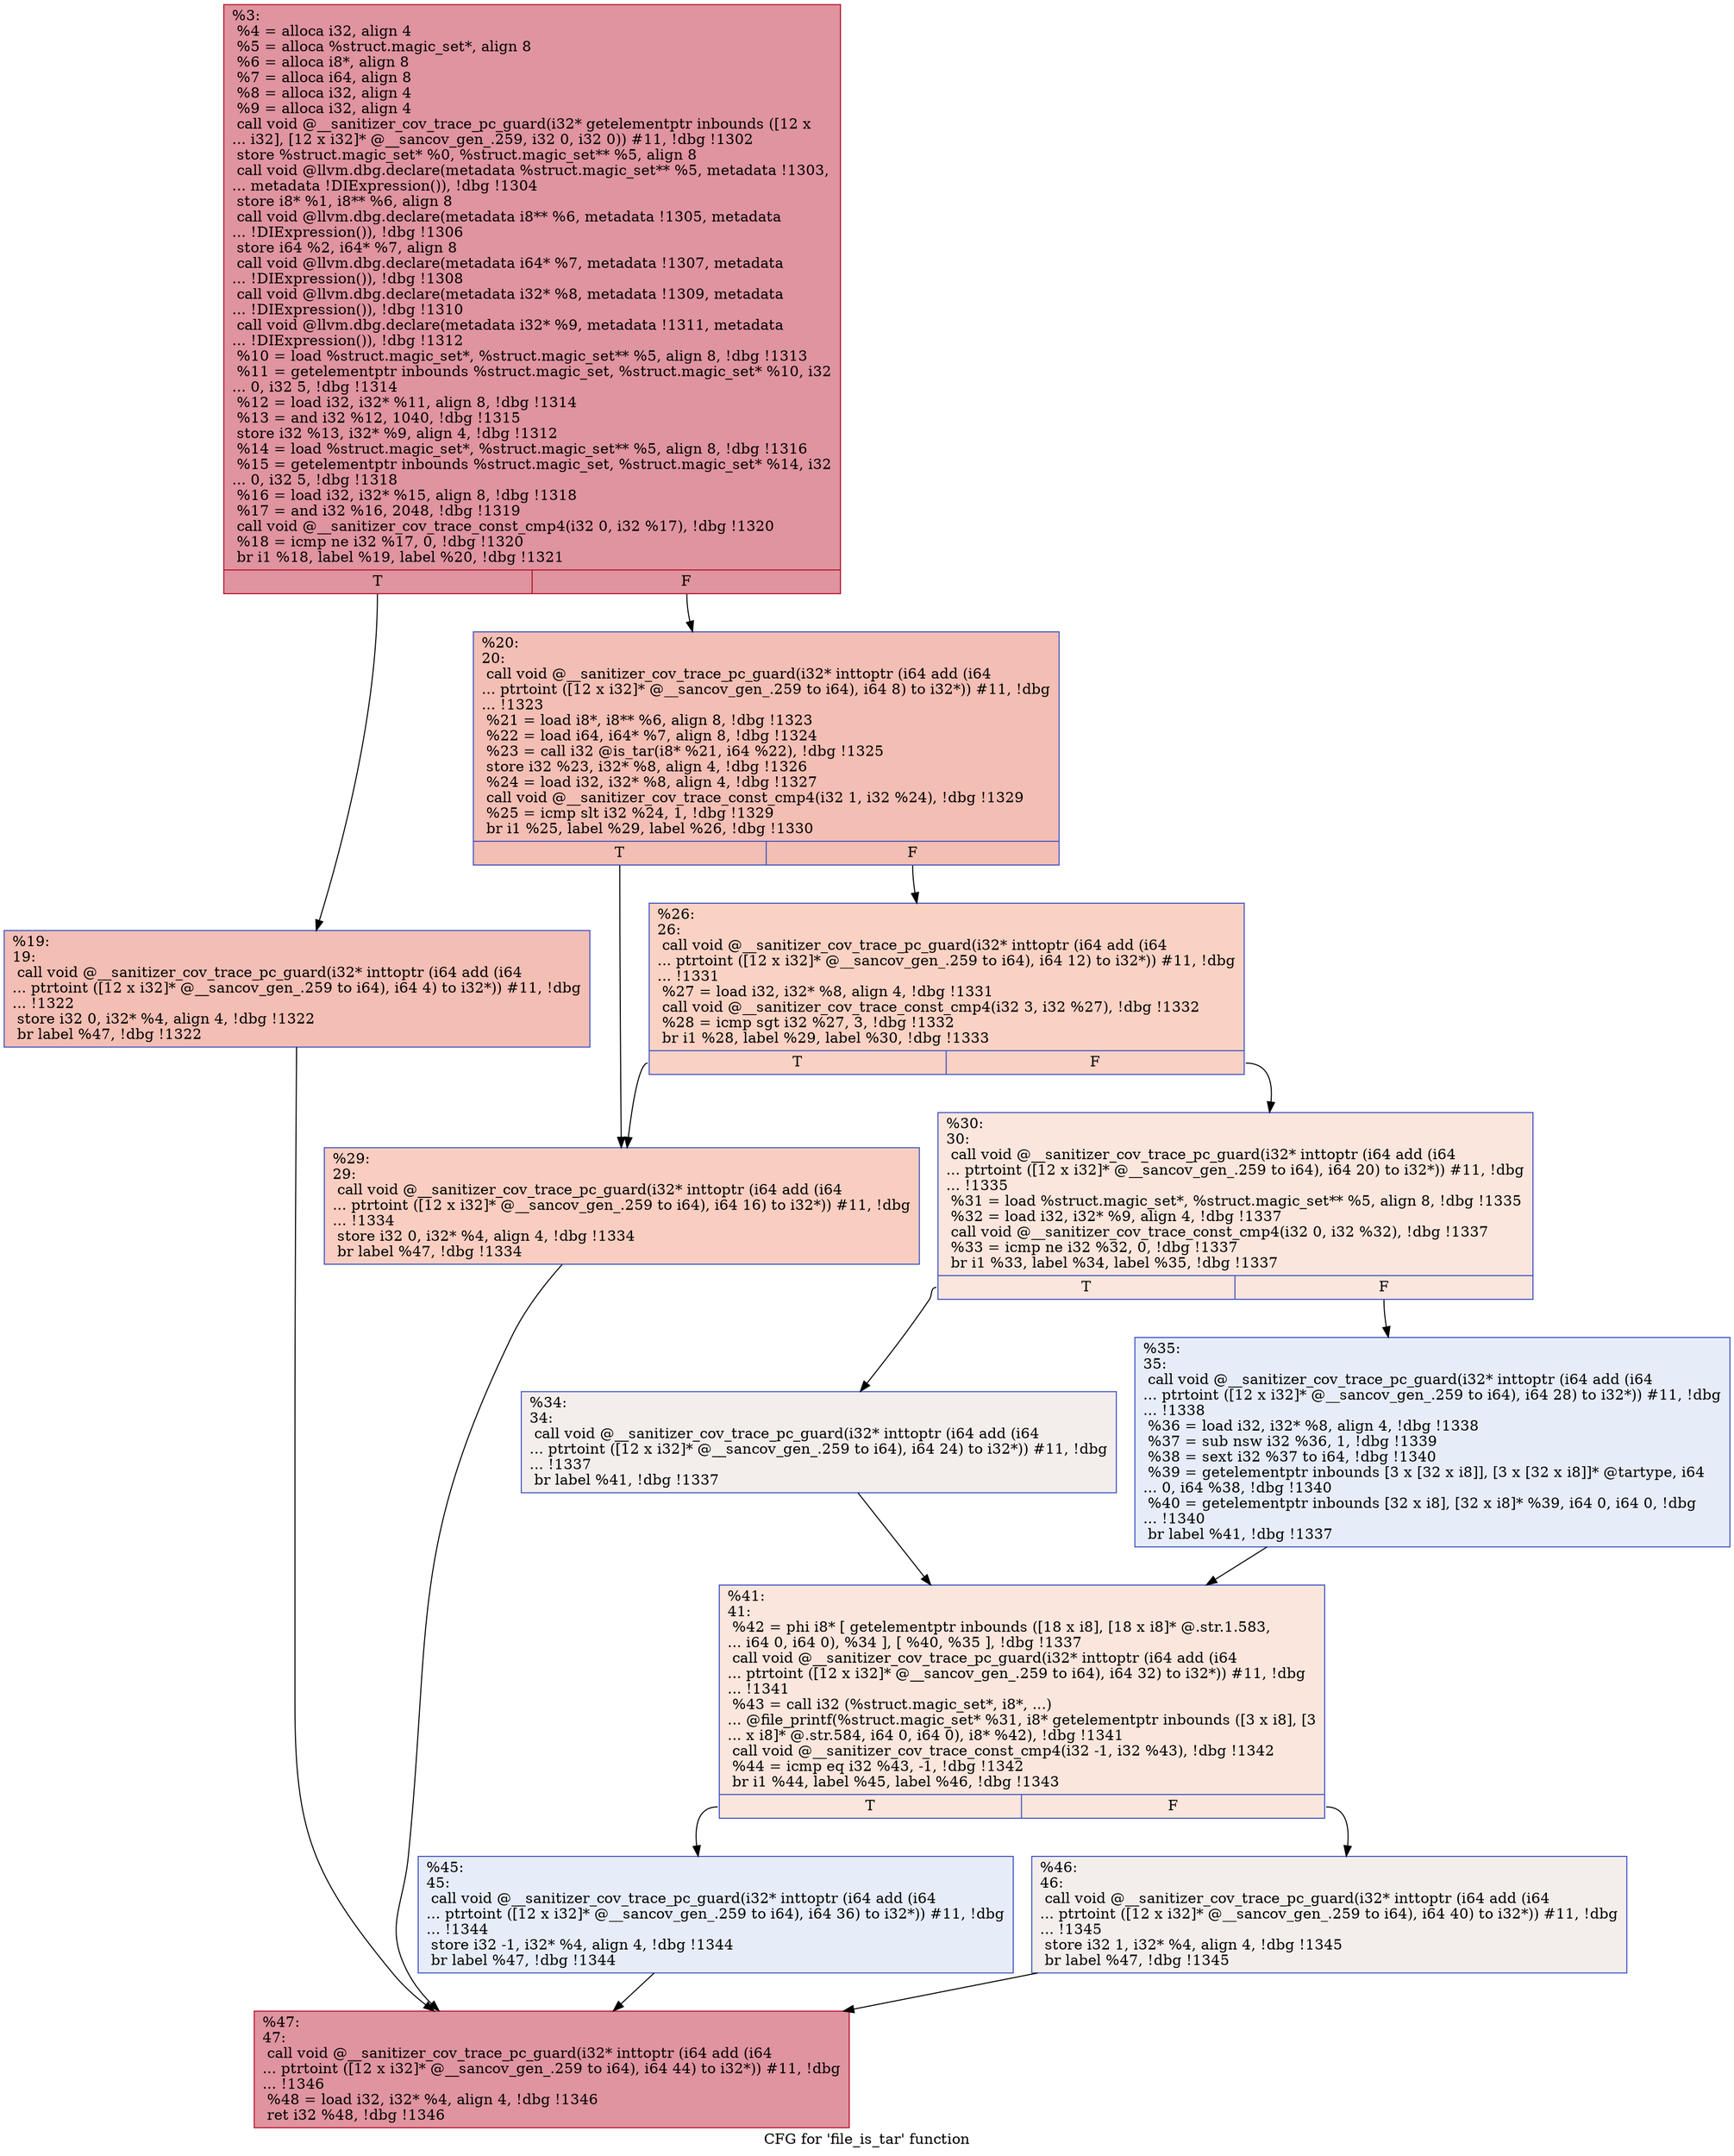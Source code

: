 digraph "CFG for 'file_is_tar' function" {
	label="CFG for 'file_is_tar' function";

	Node0x559c5ce04310 [shape=record,color="#b70d28ff", style=filled, fillcolor="#b70d2870",label="{%3:\l  %4 = alloca i32, align 4\l  %5 = alloca %struct.magic_set*, align 8\l  %6 = alloca i8*, align 8\l  %7 = alloca i64, align 8\l  %8 = alloca i32, align 4\l  %9 = alloca i32, align 4\l  call void @__sanitizer_cov_trace_pc_guard(i32* getelementptr inbounds ([12 x\l... i32], [12 x i32]* @__sancov_gen_.259, i32 0, i32 0)) #11, !dbg !1302\l  store %struct.magic_set* %0, %struct.magic_set** %5, align 8\l  call void @llvm.dbg.declare(metadata %struct.magic_set** %5, metadata !1303,\l... metadata !DIExpression()), !dbg !1304\l  store i8* %1, i8** %6, align 8\l  call void @llvm.dbg.declare(metadata i8** %6, metadata !1305, metadata\l... !DIExpression()), !dbg !1306\l  store i64 %2, i64* %7, align 8\l  call void @llvm.dbg.declare(metadata i64* %7, metadata !1307, metadata\l... !DIExpression()), !dbg !1308\l  call void @llvm.dbg.declare(metadata i32* %8, metadata !1309, metadata\l... !DIExpression()), !dbg !1310\l  call void @llvm.dbg.declare(metadata i32* %9, metadata !1311, metadata\l... !DIExpression()), !dbg !1312\l  %10 = load %struct.magic_set*, %struct.magic_set** %5, align 8, !dbg !1313\l  %11 = getelementptr inbounds %struct.magic_set, %struct.magic_set* %10, i32\l... 0, i32 5, !dbg !1314\l  %12 = load i32, i32* %11, align 8, !dbg !1314\l  %13 = and i32 %12, 1040, !dbg !1315\l  store i32 %13, i32* %9, align 4, !dbg !1312\l  %14 = load %struct.magic_set*, %struct.magic_set** %5, align 8, !dbg !1316\l  %15 = getelementptr inbounds %struct.magic_set, %struct.magic_set* %14, i32\l... 0, i32 5, !dbg !1318\l  %16 = load i32, i32* %15, align 8, !dbg !1318\l  %17 = and i32 %16, 2048, !dbg !1319\l  call void @__sanitizer_cov_trace_const_cmp4(i32 0, i32 %17), !dbg !1320\l  %18 = icmp ne i32 %17, 0, !dbg !1320\l  br i1 %18, label %19, label %20, !dbg !1321\l|{<s0>T|<s1>F}}"];
	Node0x559c5ce04310:s0 -> Node0x559c5ce17d70;
	Node0x559c5ce04310:s1 -> Node0x559c5ce17dc0;
	Node0x559c5ce17d70 [shape=record,color="#3d50c3ff", style=filled, fillcolor="#e36c5570",label="{%19:\l19:                                               \l  call void @__sanitizer_cov_trace_pc_guard(i32* inttoptr (i64 add (i64\l... ptrtoint ([12 x i32]* @__sancov_gen_.259 to i64), i64 4) to i32*)) #11, !dbg\l... !1322\l  store i32 0, i32* %4, align 4, !dbg !1322\l  br label %47, !dbg !1322\l}"];
	Node0x559c5ce17d70 -> Node0x559c5ce18090;
	Node0x559c5ce17dc0 [shape=record,color="#3d50c3ff", style=filled, fillcolor="#e36c5570",label="{%20:\l20:                                               \l  call void @__sanitizer_cov_trace_pc_guard(i32* inttoptr (i64 add (i64\l... ptrtoint ([12 x i32]* @__sancov_gen_.259 to i64), i64 8) to i32*)) #11, !dbg\l... !1323\l  %21 = load i8*, i8** %6, align 8, !dbg !1323\l  %22 = load i64, i64* %7, align 8, !dbg !1324\l  %23 = call i32 @is_tar(i8* %21, i64 %22), !dbg !1325\l  store i32 %23, i32* %8, align 4, !dbg !1326\l  %24 = load i32, i32* %8, align 4, !dbg !1327\l  call void @__sanitizer_cov_trace_const_cmp4(i32 1, i32 %24), !dbg !1329\l  %25 = icmp slt i32 %24, 1, !dbg !1329\l  br i1 %25, label %29, label %26, !dbg !1330\l|{<s0>T|<s1>F}}"];
	Node0x559c5ce17dc0:s0 -> Node0x559c5ce17e60;
	Node0x559c5ce17dc0:s1 -> Node0x559c5ce17e10;
	Node0x559c5ce17e10 [shape=record,color="#3d50c3ff", style=filled, fillcolor="#f4987a70",label="{%26:\l26:                                               \l  call void @__sanitizer_cov_trace_pc_guard(i32* inttoptr (i64 add (i64\l... ptrtoint ([12 x i32]* @__sancov_gen_.259 to i64), i64 12) to i32*)) #11, !dbg\l... !1331\l  %27 = load i32, i32* %8, align 4, !dbg !1331\l  call void @__sanitizer_cov_trace_const_cmp4(i32 3, i32 %27), !dbg !1332\l  %28 = icmp sgt i32 %27, 3, !dbg !1332\l  br i1 %28, label %29, label %30, !dbg !1333\l|{<s0>T|<s1>F}}"];
	Node0x559c5ce17e10:s0 -> Node0x559c5ce17e60;
	Node0x559c5ce17e10:s1 -> Node0x559c5ce17eb0;
	Node0x559c5ce17e60 [shape=record,color="#3d50c3ff", style=filled, fillcolor="#f2907270",label="{%29:\l29:                                               \l  call void @__sanitizer_cov_trace_pc_guard(i32* inttoptr (i64 add (i64\l... ptrtoint ([12 x i32]* @__sancov_gen_.259 to i64), i64 16) to i32*)) #11, !dbg\l... !1334\l  store i32 0, i32* %4, align 4, !dbg !1334\l  br label %47, !dbg !1334\l}"];
	Node0x559c5ce17e60 -> Node0x559c5ce18090;
	Node0x559c5ce17eb0 [shape=record,color="#3d50c3ff", style=filled, fillcolor="#f3c7b170",label="{%30:\l30:                                               \l  call void @__sanitizer_cov_trace_pc_guard(i32* inttoptr (i64 add (i64\l... ptrtoint ([12 x i32]* @__sancov_gen_.259 to i64), i64 20) to i32*)) #11, !dbg\l... !1335\l  %31 = load %struct.magic_set*, %struct.magic_set** %5, align 8, !dbg !1335\l  %32 = load i32, i32* %9, align 4, !dbg !1337\l  call void @__sanitizer_cov_trace_const_cmp4(i32 0, i32 %32), !dbg !1337\l  %33 = icmp ne i32 %32, 0, !dbg !1337\l  br i1 %33, label %34, label %35, !dbg !1337\l|{<s0>T|<s1>F}}"];
	Node0x559c5ce17eb0:s0 -> Node0x559c5ce17f00;
	Node0x559c5ce17eb0:s1 -> Node0x559c5ce17f50;
	Node0x559c5ce17f00 [shape=record,color="#3d50c3ff", style=filled, fillcolor="#e3d9d370",label="{%34:\l34:                                               \l  call void @__sanitizer_cov_trace_pc_guard(i32* inttoptr (i64 add (i64\l... ptrtoint ([12 x i32]* @__sancov_gen_.259 to i64), i64 24) to i32*)) #11, !dbg\l... !1337\l  br label %41, !dbg !1337\l}"];
	Node0x559c5ce17f00 -> Node0x559c5ce17fa0;
	Node0x559c5ce17f50 [shape=record,color="#3d50c3ff", style=filled, fillcolor="#c7d7f070",label="{%35:\l35:                                               \l  call void @__sanitizer_cov_trace_pc_guard(i32* inttoptr (i64 add (i64\l... ptrtoint ([12 x i32]* @__sancov_gen_.259 to i64), i64 28) to i32*)) #11, !dbg\l... !1338\l  %36 = load i32, i32* %8, align 4, !dbg !1338\l  %37 = sub nsw i32 %36, 1, !dbg !1339\l  %38 = sext i32 %37 to i64, !dbg !1340\l  %39 = getelementptr inbounds [3 x [32 x i8]], [3 x [32 x i8]]* @tartype, i64\l... 0, i64 %38, !dbg !1340\l  %40 = getelementptr inbounds [32 x i8], [32 x i8]* %39, i64 0, i64 0, !dbg\l... !1340\l  br label %41, !dbg !1337\l}"];
	Node0x559c5ce17f50 -> Node0x559c5ce17fa0;
	Node0x559c5ce17fa0 [shape=record,color="#3d50c3ff", style=filled, fillcolor="#f3c7b170",label="{%41:\l41:                                               \l  %42 = phi i8* [ getelementptr inbounds ([18 x i8], [18 x i8]* @.str.1.583,\l... i64 0, i64 0), %34 ], [ %40, %35 ], !dbg !1337\l  call void @__sanitizer_cov_trace_pc_guard(i32* inttoptr (i64 add (i64\l... ptrtoint ([12 x i32]* @__sancov_gen_.259 to i64), i64 32) to i32*)) #11, !dbg\l... !1341\l  %43 = call i32 (%struct.magic_set*, i8*, ...)\l... @file_printf(%struct.magic_set* %31, i8* getelementptr inbounds ([3 x i8], [3\l... x i8]* @.str.584, i64 0, i64 0), i8* %42), !dbg !1341\l  call void @__sanitizer_cov_trace_const_cmp4(i32 -1, i32 %43), !dbg !1342\l  %44 = icmp eq i32 %43, -1, !dbg !1342\l  br i1 %44, label %45, label %46, !dbg !1343\l|{<s0>T|<s1>F}}"];
	Node0x559c5ce17fa0:s0 -> Node0x559c5ce17ff0;
	Node0x559c5ce17fa0:s1 -> Node0x559c5ce18040;
	Node0x559c5ce17ff0 [shape=record,color="#3d50c3ff", style=filled, fillcolor="#c7d7f070",label="{%45:\l45:                                               \l  call void @__sanitizer_cov_trace_pc_guard(i32* inttoptr (i64 add (i64\l... ptrtoint ([12 x i32]* @__sancov_gen_.259 to i64), i64 36) to i32*)) #11, !dbg\l... !1344\l  store i32 -1, i32* %4, align 4, !dbg !1344\l  br label %47, !dbg !1344\l}"];
	Node0x559c5ce17ff0 -> Node0x559c5ce18090;
	Node0x559c5ce18040 [shape=record,color="#3d50c3ff", style=filled, fillcolor="#e3d9d370",label="{%46:\l46:                                               \l  call void @__sanitizer_cov_trace_pc_guard(i32* inttoptr (i64 add (i64\l... ptrtoint ([12 x i32]* @__sancov_gen_.259 to i64), i64 40) to i32*)) #11, !dbg\l... !1345\l  store i32 1, i32* %4, align 4, !dbg !1345\l  br label %47, !dbg !1345\l}"];
	Node0x559c5ce18040 -> Node0x559c5ce18090;
	Node0x559c5ce18090 [shape=record,color="#b70d28ff", style=filled, fillcolor="#b70d2870",label="{%47:\l47:                                               \l  call void @__sanitizer_cov_trace_pc_guard(i32* inttoptr (i64 add (i64\l... ptrtoint ([12 x i32]* @__sancov_gen_.259 to i64), i64 44) to i32*)) #11, !dbg\l... !1346\l  %48 = load i32, i32* %4, align 4, !dbg !1346\l  ret i32 %48, !dbg !1346\l}"];
}
